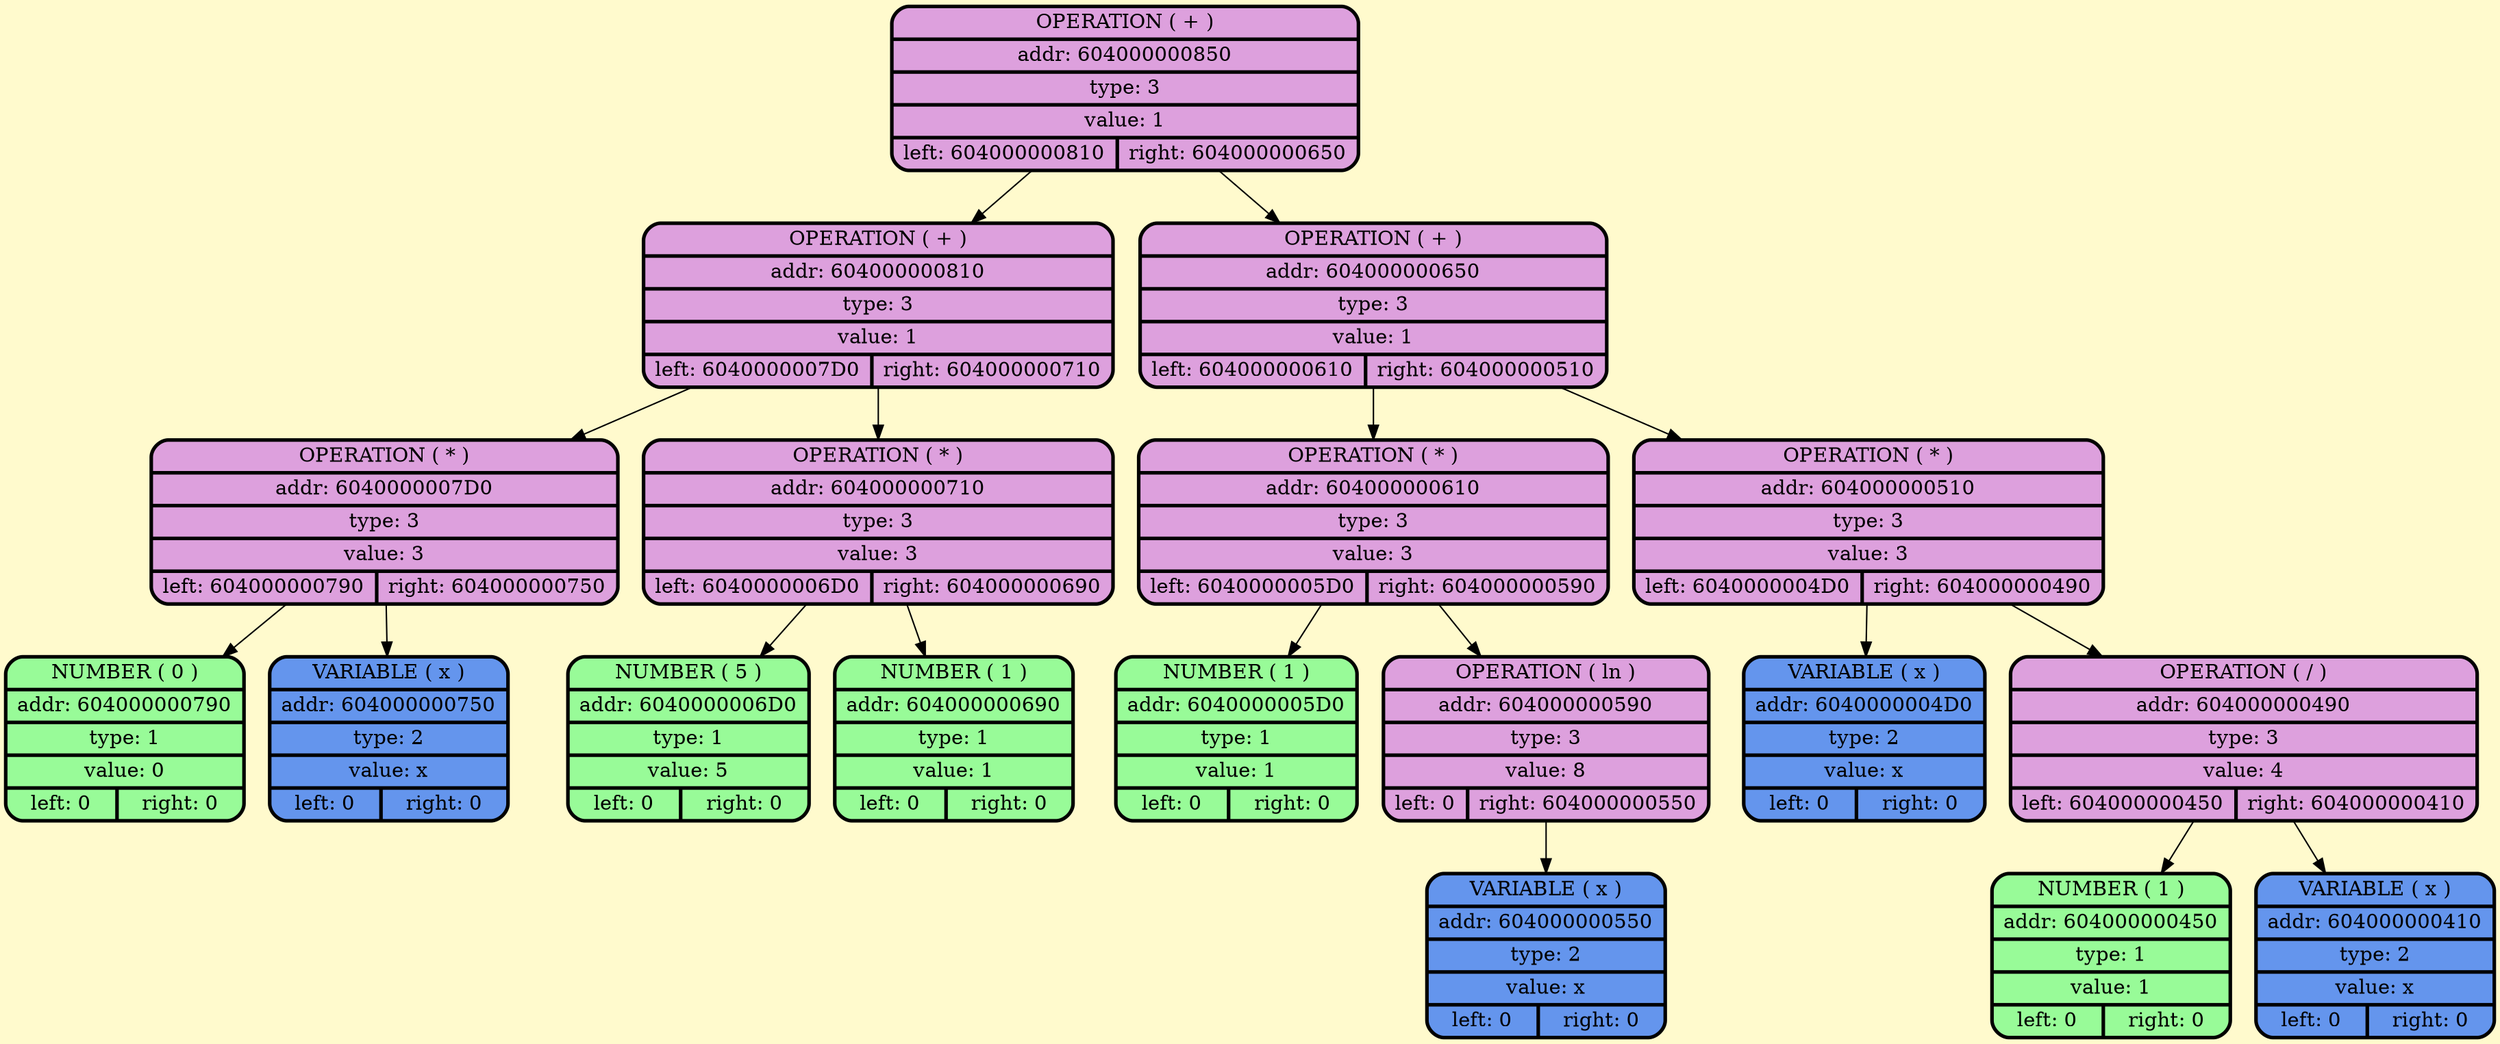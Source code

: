 digraph G {
    node [style=filled, fontcolor=darkblue, fillcolor=peachpuff, color="#252A34", penwidth=2.5];
    bgcolor="lemonchiffon";

node_0x604000000850 [shape=Mrecord; style = filled; fillcolor=plum; color = "#000000"; fontcolor = "#000000";label=" {OPERATION ( + ) | addr: 604000000850 | type: 3 | value: 1 | {left: 604000000810 | right: 604000000650}} "];
node_0x604000000810 [shape=Mrecord; style = filled; fillcolor=plum; color = "#000000"; fontcolor = "#000000";label=" {OPERATION ( + ) | addr: 604000000810 | type: 3 | value: 1 | {left: 6040000007D0 | right: 604000000710}} "];
node_0x6040000007d0 [shape=Mrecord; style = filled; fillcolor=plum; color = "#000000"; fontcolor = "#000000";label=" {OPERATION ( * ) | addr: 6040000007D0 | type: 3 | value: 3 | {left: 604000000790 | right: 604000000750}} "];
    node_0x604000000790 [shape=Mrecord; style = filled; fillcolor = palegreen; color = "#000000"; fontcolor = "#000000";  label="  {NUMBER ( 0 )| addr: 604000000790 | type: 1| value: 0 | {left: 0 | right: 0}} "];
    node_0x604000000750 [shape=Mrecord; style = filled; fillcolor = cornflowerblue; color = "#000000"; fontcolor = "#000000";  label="  {VARIABLE ( x )| addr: 604000000750 | type: 2| value: x | {left: 0 | right: 0}} "];
node_0x604000000710 [shape=Mrecord; style = filled; fillcolor=plum; color = "#000000"; fontcolor = "#000000";label=" {OPERATION ( * ) | addr: 604000000710 | type: 3 | value: 3 | {left: 6040000006D0 | right: 604000000690}} "];
    node_0x6040000006d0 [shape=Mrecord; style = filled; fillcolor = palegreen; color = "#000000"; fontcolor = "#000000";  label="  {NUMBER ( 5 )| addr: 6040000006D0 | type: 1| value: 5 | {left: 0 | right: 0}} "];
    node_0x604000000690 [shape=Mrecord; style = filled; fillcolor = palegreen; color = "#000000"; fontcolor = "#000000";  label="  {NUMBER ( 1 )| addr: 604000000690 | type: 1| value: 1 | {left: 0 | right: 0}} "];
node_0x604000000650 [shape=Mrecord; style = filled; fillcolor=plum; color = "#000000"; fontcolor = "#000000";label=" {OPERATION ( + ) | addr: 604000000650 | type: 3 | value: 1 | {left: 604000000610 | right: 604000000510}} "];
node_0x604000000610 [shape=Mrecord; style = filled; fillcolor=plum; color = "#000000"; fontcolor = "#000000";label=" {OPERATION ( * ) | addr: 604000000610 | type: 3 | value: 3 | {left: 6040000005D0 | right: 604000000590}} "];
    node_0x6040000005d0 [shape=Mrecord; style = filled; fillcolor = palegreen; color = "#000000"; fontcolor = "#000000";  label="  {NUMBER ( 1 )| addr: 6040000005D0 | type: 1| value: 1 | {left: 0 | right: 0}} "];
node_0x604000000590 [shape=Mrecord; style = filled; fillcolor=plum; color = "#000000"; fontcolor = "#000000";label=" {OPERATION ( ln ) | addr: 604000000590 | type: 3 | value: 8 | {left: 0 | right: 604000000550}} "];
    node_0x604000000550 [shape=Mrecord; style = filled; fillcolor = cornflowerblue; color = "#000000"; fontcolor = "#000000";  label="  {VARIABLE ( x )| addr: 604000000550 | type: 2| value: x | {left: 0 | right: 0}} "];
node_0x604000000510 [shape=Mrecord; style = filled; fillcolor=plum; color = "#000000"; fontcolor = "#000000";label=" {OPERATION ( * ) | addr: 604000000510 | type: 3 | value: 3 | {left: 6040000004D0 | right: 604000000490}} "];
    node_0x6040000004d0 [shape=Mrecord; style = filled; fillcolor = cornflowerblue; color = "#000000"; fontcolor = "#000000";  label="  {VARIABLE ( x )| addr: 6040000004D0 | type: 2| value: x | {left: 0 | right: 0}} "];
node_0x604000000490 [shape=Mrecord; style = filled; fillcolor=plum; color = "#000000"; fontcolor = "#000000";label=" {OPERATION ( / ) | addr: 604000000490 | type: 3 | value: 4 | {left: 604000000450 | right: 604000000410}} "];
    node_0x604000000450 [shape=Mrecord; style = filled; fillcolor = palegreen; color = "#000000"; fontcolor = "#000000";  label="  {NUMBER ( 1 )| addr: 604000000450 | type: 1| value: 1 | {left: 0 | right: 0}} "];
    node_0x604000000410 [shape=Mrecord; style = filled; fillcolor = cornflowerblue; color = "#000000"; fontcolor = "#000000";  label="  {VARIABLE ( x )| addr: 604000000410 | type: 2| value: x | {left: 0 | right: 0}} "];
    node_0x604000000850 -> node_0x604000000810;
    node_0x604000000810 -> node_0x6040000007d0;
    node_0x6040000007d0 -> node_0x604000000790;
    node_0x6040000007d0 -> node_0x604000000750;
    node_0x604000000810 -> node_0x604000000710;
    node_0x604000000710 -> node_0x6040000006d0;
    node_0x604000000710 -> node_0x604000000690;
    node_0x604000000850 -> node_0x604000000650;
    node_0x604000000650 -> node_0x604000000610;
    node_0x604000000610 -> node_0x6040000005d0;
    node_0x604000000610 -> node_0x604000000590;
    node_0x604000000590 -> node_0x604000000550;
    node_0x604000000650 -> node_0x604000000510;
    node_0x604000000510 -> node_0x6040000004d0;
    node_0x604000000510 -> node_0x604000000490;
    node_0x604000000490 -> node_0x604000000450;
    node_0x604000000490 -> node_0x604000000410;
}
